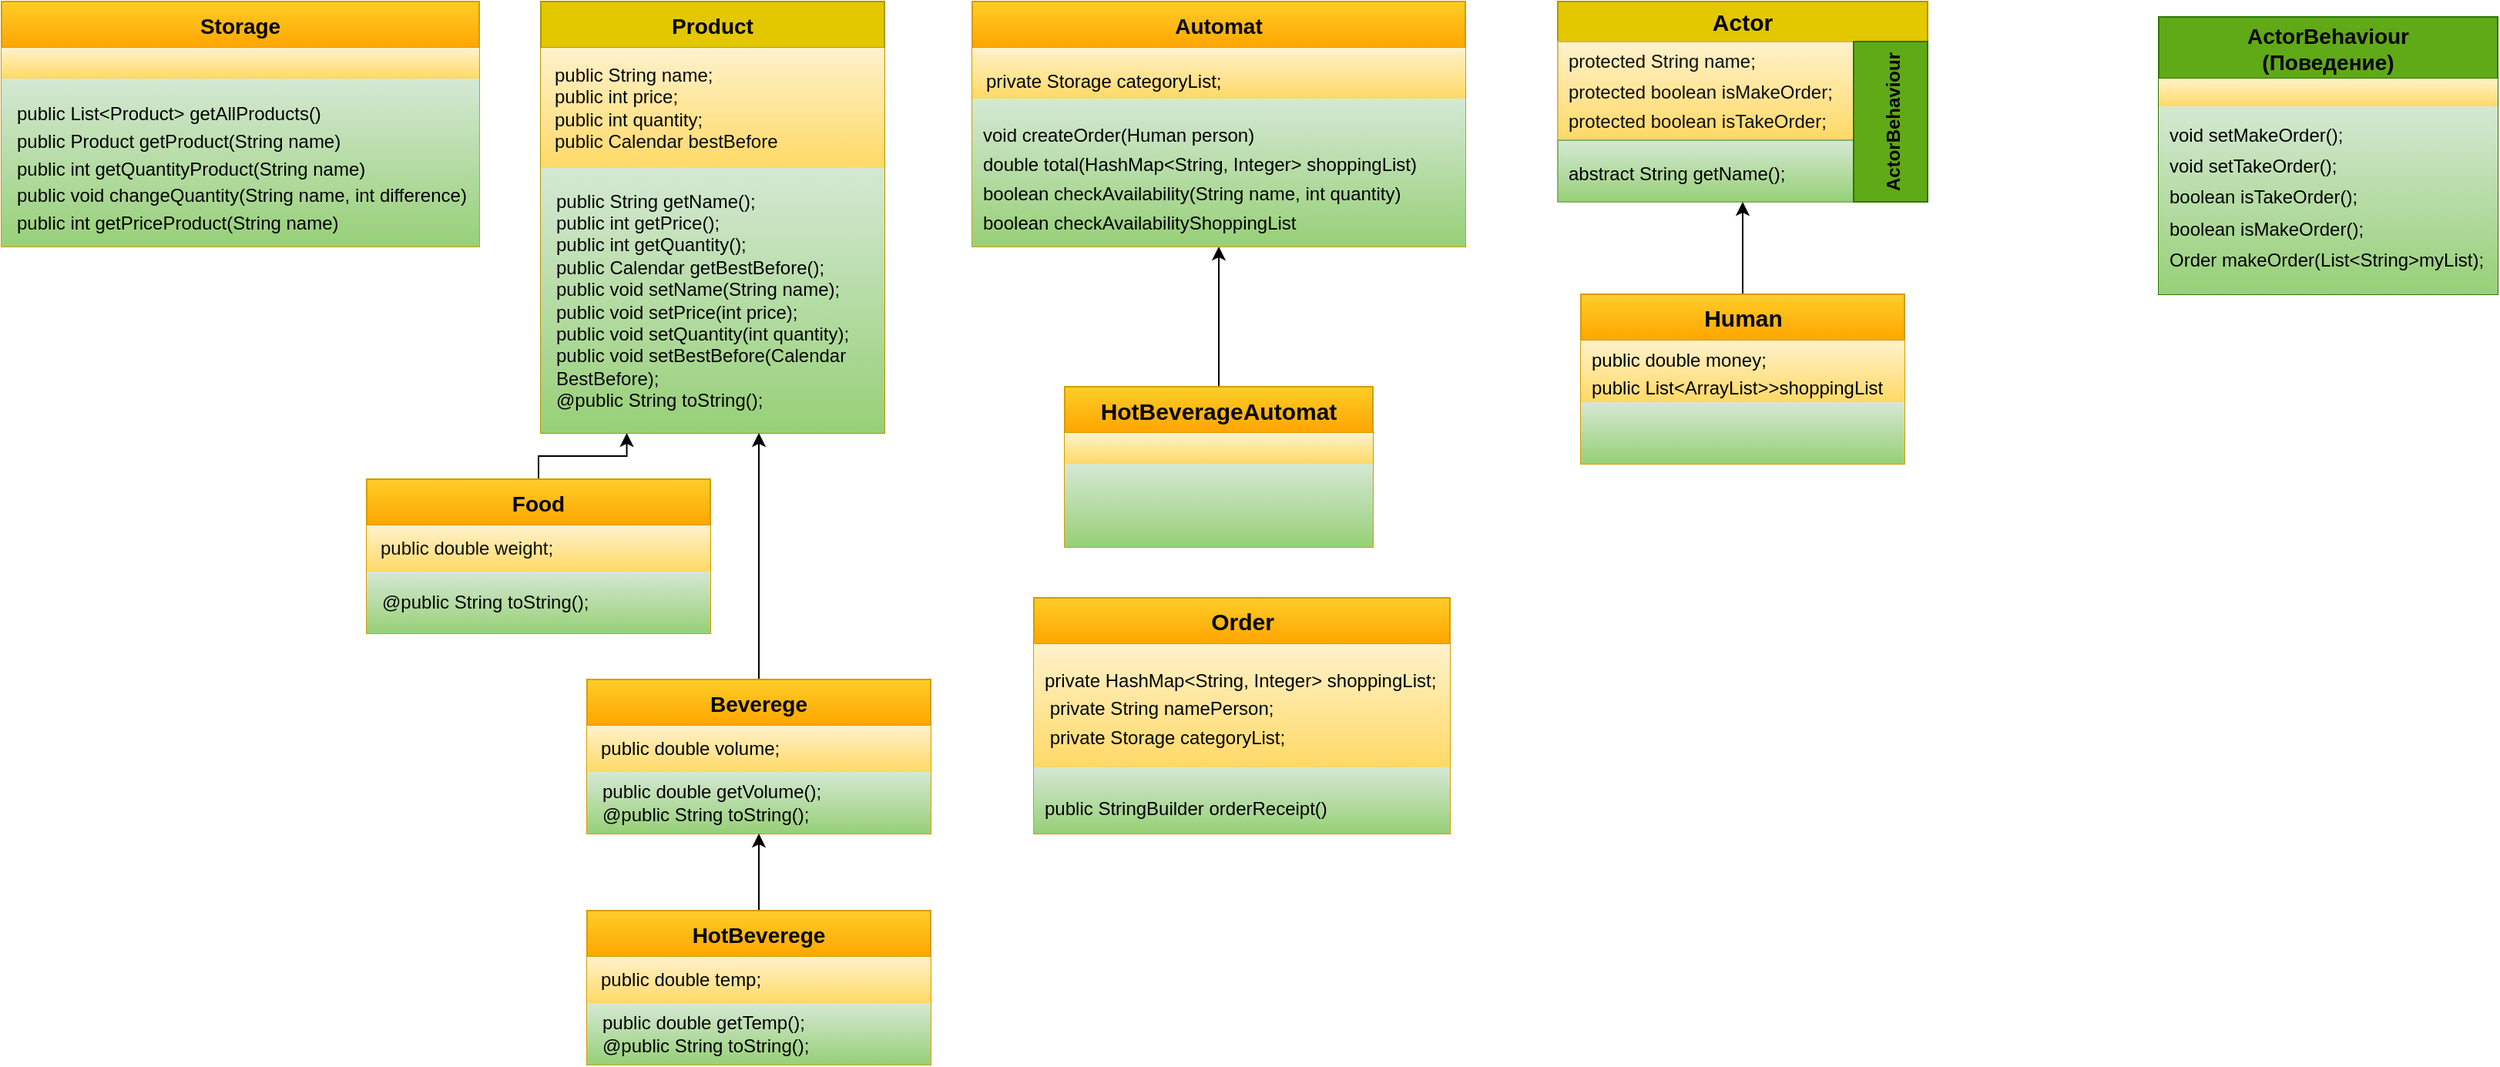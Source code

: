 <mxfile>
    <diagram name="Страница 1" id="6b8YONrSGJ_t4_LxwFBp">
        <mxGraphModel dx="2006" dy="1629" grid="1" gridSize="10" guides="1" tooltips="1" connect="1" arrows="1" fold="1" page="1" pageScale="1" pageWidth="1169" pageHeight="827" background="none" math="0" shadow="0">
            <root>
                <mxCell id="0"/>
                <mxCell id="1" parent="0"/>
                <mxCell id="4" style="edgeStyle=none;rounded=0;html=1;labelBackgroundColor=default;labelBorderColor=none;strokeColor=none;" parent="1" edge="1">
                    <mxGeometry relative="1" as="geometry">
                        <mxPoint x="-45" y="330" as="targetPoint"/>
                        <mxPoint x="-45" y="414" as="sourcePoint"/>
                    </mxGeometry>
                </mxCell>
                <mxCell id="zi2TInehL0Z9uv8JIISW-27" value="Product" style="shape=table;startSize=30;container=1;collapsible=0;childLayout=tableLayout;fillColor=#e3c800;strokeColor=#B09500;fontColor=#000000;fontSize=14;fontStyle=1;align=center;" parent="1" vertex="1">
                    <mxGeometry x="-110" y="-10" width="223" height="280" as="geometry"/>
                </mxCell>
                <mxCell id="zi2TInehL0Z9uv8JIISW-28" value="" style="shape=tableRow;horizontal=0;startSize=0;swimlaneHead=0;swimlaneBody=0;strokeColor=inherit;top=0;left=0;bottom=0;right=0;collapsible=0;dropTarget=0;fillColor=none;points=[[0,0.5],[1,0.5]];portConstraint=eastwest;" parent="zi2TInehL0Z9uv8JIISW-27" vertex="1">
                    <mxGeometry y="30" width="223" height="78" as="geometry"/>
                </mxCell>
                <mxCell id="zi2TInehL0Z9uv8JIISW-29" value="&lt;div style=&quot;border-color: var(--border-color);&quot;&gt;&lt;font color=&quot;#080808&quot;&gt;public String name;&lt;/font&gt;&lt;/div&gt;&lt;div style=&quot;border-color: var(--border-color);&quot;&gt;&lt;font color=&quot;#080808&quot;&gt;public int price;&lt;/font&gt;&lt;/div&gt;&lt;div style=&quot;border-color: var(--border-color);&quot;&gt;&lt;font color=&quot;#080808&quot;&gt;public int quantity;&lt;/font&gt;&lt;/div&gt;&lt;div style=&quot;border-color: var(--border-color);&quot;&gt;&lt;font color=&quot;#080808&quot;&gt;public Calendar bestBefore&lt;/font&gt;&lt;/div&gt;" style="shape=partialRectangle;html=1;whiteSpace=wrap;connectable=0;strokeColor=#d6b656;overflow=hidden;fillColor=#fff2cc;top=0;left=0;bottom=0;right=0;pointerEvents=1;align=left;spacingLeft=7;gradientColor=#ffd966;" parent="zi2TInehL0Z9uv8JIISW-28" vertex="1">
                    <mxGeometry width="223" height="78" as="geometry">
                        <mxRectangle width="223" height="78" as="alternateBounds"/>
                    </mxGeometry>
                </mxCell>
                <mxCell id="zi2TInehL0Z9uv8JIISW-30" value="" style="shape=tableRow;horizontal=0;startSize=0;swimlaneHead=0;swimlaneBody=0;strokeColor=inherit;top=0;left=0;bottom=0;right=0;collapsible=0;dropTarget=0;fillColor=none;points=[[0,0.5],[1,0.5]];portConstraint=eastwest;" parent="zi2TInehL0Z9uv8JIISW-27" vertex="1">
                    <mxGeometry y="108" width="223" height="172" as="geometry"/>
                </mxCell>
                <mxCell id="zi2TInehL0Z9uv8JIISW-31" value="&lt;div style=&quot;border-color: var(--border-color);&quot;&gt;&lt;font color=&quot;#030303&quot;&gt;public String getName();&lt;/font&gt;&lt;/div&gt;&lt;div style=&quot;border-color: var(--border-color);&quot;&gt;&lt;font color=&quot;#030303&quot;&gt;public int getPrice();&lt;/font&gt;&lt;/div&gt;&lt;div style=&quot;border-color: var(--border-color);&quot;&gt;&lt;font color=&quot;#030303&quot;&gt;public int getQuantity();&lt;/font&gt;&lt;/div&gt;&lt;div style=&quot;border-color: var(--border-color);&quot;&gt;&lt;font color=&quot;#030303&quot;&gt;public Calendar getBestBefore();&lt;/font&gt;&lt;/div&gt;&lt;div style=&quot;border-color: var(--border-color);&quot;&gt;&lt;font color=&quot;#030303&quot;&gt;public void setName(String name);&lt;/font&gt;&lt;/div&gt;&lt;div style=&quot;border-color: var(--border-color);&quot;&gt;&lt;font color=&quot;#030303&quot;&gt;public void setPrice(int price);&lt;/font&gt;&lt;/div&gt;&lt;div style=&quot;border-color: var(--border-color);&quot;&gt;&lt;font color=&quot;#030303&quot;&gt;public void setQuantity(int quantity);&lt;/font&gt;&lt;/div&gt;&lt;div style=&quot;border-color: var(--border-color);&quot;&gt;&lt;font color=&quot;#030303&quot;&gt;public void setBestBefore(Calendar BestBefore);&lt;/font&gt;&lt;/div&gt;&lt;div style=&quot;border-color: var(--border-color);&quot;&gt;&lt;font color=&quot;#030303&quot;&gt;@public String toString();&lt;/font&gt;&lt;/div&gt;" style="shape=partialRectangle;html=1;whiteSpace=wrap;connectable=0;strokeColor=#82b366;overflow=hidden;fillColor=#d5e8d4;top=0;left=0;bottom=0;right=0;pointerEvents=1;gradientColor=#97d077;spacingLeft=8;align=left;" parent="zi2TInehL0Z9uv8JIISW-30" vertex="1">
                    <mxGeometry width="223" height="172" as="geometry">
                        <mxRectangle width="223" height="172" as="alternateBounds"/>
                    </mxGeometry>
                </mxCell>
                <mxCell id="202" style="edgeStyle=orthogonalEdgeStyle;rounded=0;html=1;fontFamily=Helvetica;fontSize=12;fontColor=#000000;" edge="1" parent="1" source="13">
                    <mxGeometry relative="1" as="geometry">
                        <mxPoint x="31.5" y="270" as="targetPoint"/>
                    </mxGeometry>
                </mxCell>
                <mxCell id="13" value="Beverege" style="shape=table;startSize=30;container=1;collapsible=0;childLayout=tableLayout;fillColor=#ffcd28;strokeColor=#d79b00;gradientColor=#ffa500;fontColor=#050505;fontSize=14;fontStyle=1;align=center;" parent="1" vertex="1">
                    <mxGeometry x="-80" y="430" width="223" height="100" as="geometry"/>
                </mxCell>
                <mxCell id="14" value="" style="shape=tableRow;horizontal=0;startSize=0;swimlaneHead=0;swimlaneBody=0;strokeColor=inherit;top=0;left=0;bottom=0;right=0;collapsible=0;dropTarget=0;fillColor=none;points=[[0,0.5],[1,0.5]];portConstraint=eastwest;" parent="13" vertex="1">
                    <mxGeometry y="30" width="223" height="30" as="geometry"/>
                </mxCell>
                <mxCell id="15" value="&lt;div style=&quot;border-color: var(--border-color);&quot;&gt;&lt;span style=&quot;color: rgb(0, 0, 0);&quot;&gt;public double volume;&lt;/span&gt;&lt;br&gt;&lt;/div&gt;" style="shape=partialRectangle;html=1;whiteSpace=wrap;connectable=0;strokeColor=#d6b656;overflow=hidden;fillColor=#fff2cc;top=0;left=0;bottom=0;right=0;pointerEvents=1;align=left;spacingLeft=7;gradientColor=#ffd966;" parent="14" vertex="1">
                    <mxGeometry width="223" height="30" as="geometry">
                        <mxRectangle width="223" height="30" as="alternateBounds"/>
                    </mxGeometry>
                </mxCell>
                <mxCell id="16" value="" style="shape=tableRow;horizontal=0;startSize=0;swimlaneHead=0;swimlaneBody=0;strokeColor=inherit;top=0;left=0;bottom=0;right=0;collapsible=0;dropTarget=0;fillColor=none;points=[[0,0.5],[1,0.5]];portConstraint=eastwest;" parent="13" vertex="1">
                    <mxGeometry y="60" width="223" height="40" as="geometry"/>
                </mxCell>
                <mxCell id="17" value="&lt;div style=&quot;border-color: var(--border-color);&quot;&gt;&lt;div style=&quot;color: rgb(0, 0, 0);&quot;&gt;public double getVolume();&lt;/div&gt;&lt;div style=&quot;color: rgb(0, 0, 0);&quot;&gt;@public String toString();&lt;/div&gt;&lt;/div&gt;" style="shape=partialRectangle;html=1;whiteSpace=wrap;connectable=0;strokeColor=#82b366;overflow=hidden;fillColor=#d5e8d4;top=0;left=0;bottom=0;right=0;pointerEvents=1;gradientColor=#97d077;spacingLeft=8;align=left;" parent="16" vertex="1">
                    <mxGeometry width="223" height="40" as="geometry">
                        <mxRectangle width="223" height="40" as="alternateBounds"/>
                    </mxGeometry>
                </mxCell>
                <mxCell id="203" style="edgeStyle=orthogonalEdgeStyle;rounded=0;html=1;entryX=0.25;entryY=1;entryDx=0;entryDy=0;fontFamily=Helvetica;fontSize=12;fontColor=#000000;" edge="1" parent="1" source="zi2TInehL0Z9uv8JIISW-32" target="zi2TInehL0Z9uv8JIISW-27">
                    <mxGeometry relative="1" as="geometry"/>
                </mxCell>
                <mxCell id="zi2TInehL0Z9uv8JIISW-32" value="Food" style="shape=table;startSize=30;container=1;collapsible=0;childLayout=tableLayout;fillColor=#ffcd28;strokeColor=#d79b00;gradientColor=#ffa500;fontColor=#050505;fontSize=14;fontStyle=1;align=center;" parent="1" vertex="1">
                    <mxGeometry x="-223" y="300" width="223" height="100" as="geometry"/>
                </mxCell>
                <mxCell id="zi2TInehL0Z9uv8JIISW-33" value="" style="shape=tableRow;horizontal=0;startSize=0;swimlaneHead=0;swimlaneBody=0;strokeColor=inherit;top=0;left=0;bottom=0;right=0;collapsible=0;dropTarget=0;fillColor=none;points=[[0,0.5],[1,0.5]];portConstraint=eastwest;" parent="zi2TInehL0Z9uv8JIISW-32" vertex="1">
                    <mxGeometry y="30" width="223" height="30" as="geometry"/>
                </mxCell>
                <mxCell id="zi2TInehL0Z9uv8JIISW-34" value="&lt;div style=&quot;border-color: var(--border-color);&quot;&gt;&lt;font color=&quot;#0d0d0d&quot;&gt;public double weight;&lt;/font&gt;&lt;br&gt;&lt;/div&gt;" style="shape=partialRectangle;html=1;whiteSpace=wrap;connectable=0;strokeColor=#d6b656;overflow=hidden;fillColor=#fff2cc;top=0;left=0;bottom=0;right=0;pointerEvents=1;align=left;spacingLeft=7;gradientColor=#ffd966;" parent="zi2TInehL0Z9uv8JIISW-33" vertex="1">
                    <mxGeometry width="223" height="30" as="geometry">
                        <mxRectangle width="223" height="30" as="alternateBounds"/>
                    </mxGeometry>
                </mxCell>
                <mxCell id="zi2TInehL0Z9uv8JIISW-35" value="" style="shape=tableRow;horizontal=0;startSize=0;swimlaneHead=0;swimlaneBody=0;strokeColor=inherit;top=0;left=0;bottom=0;right=0;collapsible=0;dropTarget=0;fillColor=none;points=[[0,0.5],[1,0.5]];portConstraint=eastwest;" parent="zi2TInehL0Z9uv8JIISW-32" vertex="1">
                    <mxGeometry y="60" width="223" height="40" as="geometry"/>
                </mxCell>
                <mxCell id="zi2TInehL0Z9uv8JIISW-36" value="&lt;div style=&quot;border-color: var(--border-color);&quot;&gt;&lt;font color=&quot;#050505&quot;&gt;@public String toString();&lt;/font&gt;&lt;br&gt;&lt;/div&gt;" style="shape=partialRectangle;html=1;whiteSpace=wrap;connectable=0;strokeColor=#82b366;overflow=hidden;fillColor=#d5e8d4;top=0;left=0;bottom=0;right=0;pointerEvents=1;gradientColor=#97d077;spacingLeft=8;align=left;" parent="zi2TInehL0Z9uv8JIISW-35" vertex="1">
                    <mxGeometry width="223" height="40" as="geometry">
                        <mxRectangle width="223" height="40" as="alternateBounds"/>
                    </mxGeometry>
                </mxCell>
                <mxCell id="188" style="edgeStyle=orthogonalEdgeStyle;curved=1;html=1;entryX=0.5;entryY=1;entryDx=0;entryDy=0;fontFamily=Helvetica;fontSize=12;fontColor=#000000;" parent="1" source="19" target="13" edge="1">
                    <mxGeometry relative="1" as="geometry"/>
                </mxCell>
                <mxCell id="19" value="HotBeverege" style="shape=table;startSize=30;container=1;collapsible=0;childLayout=tableLayout;fillColor=#ffcd28;strokeColor=#d79b00;gradientColor=#ffa500;fontColor=#050505;fontSize=14;fontStyle=1;align=center;" parent="1" vertex="1">
                    <mxGeometry x="-80" y="580" width="223" height="100" as="geometry"/>
                </mxCell>
                <mxCell id="20" value="" style="shape=tableRow;horizontal=0;startSize=0;swimlaneHead=0;swimlaneBody=0;strokeColor=inherit;top=0;left=0;bottom=0;right=0;collapsible=0;dropTarget=0;fillColor=none;points=[[0,0.5],[1,0.5]];portConstraint=eastwest;" parent="19" vertex="1">
                    <mxGeometry y="30" width="223" height="30" as="geometry"/>
                </mxCell>
                <mxCell id="21" value="&lt;div style=&quot;border-color: var(--border-color);&quot;&gt;&lt;span style=&quot;color: rgb(0, 0, 0);&quot;&gt;public double temp;&lt;/span&gt;&lt;br&gt;&lt;/div&gt;" style="shape=partialRectangle;html=1;whiteSpace=wrap;connectable=0;strokeColor=#d6b656;overflow=hidden;fillColor=#fff2cc;top=0;left=0;bottom=0;right=0;pointerEvents=1;align=left;spacingLeft=7;gradientColor=#ffd966;" parent="20" vertex="1">
                    <mxGeometry width="223" height="30" as="geometry">
                        <mxRectangle width="223" height="30" as="alternateBounds"/>
                    </mxGeometry>
                </mxCell>
                <mxCell id="22" value="" style="shape=tableRow;horizontal=0;startSize=0;swimlaneHead=0;swimlaneBody=0;strokeColor=inherit;top=0;left=0;bottom=0;right=0;collapsible=0;dropTarget=0;fillColor=none;points=[[0,0.5],[1,0.5]];portConstraint=eastwest;" parent="19" vertex="1">
                    <mxGeometry y="60" width="223" height="40" as="geometry"/>
                </mxCell>
                <mxCell id="23" value="&lt;div style=&quot;border-color: var(--border-color);&quot;&gt;&lt;div style=&quot;color: rgb(0, 0, 0);&quot;&gt;&lt;div&gt;public double getTemp();&lt;/div&gt;&lt;div&gt;@public String toString();&lt;/div&gt;&lt;/div&gt;&lt;/div&gt;" style="shape=partialRectangle;html=1;whiteSpace=wrap;connectable=0;strokeColor=#82b366;overflow=hidden;fillColor=#d5e8d4;top=0;left=0;bottom=0;right=0;pointerEvents=1;gradientColor=#97d077;spacingLeft=8;align=left;" parent="22" vertex="1">
                    <mxGeometry width="223" height="40" as="geometry">
                        <mxRectangle width="223" height="40" as="alternateBounds"/>
                    </mxGeometry>
                </mxCell>
                <mxCell id="196" style="edgeStyle=orthogonalEdgeStyle;html=1;entryX=0.5;entryY=1;entryDx=0;entryDy=0;fontFamily=Helvetica;fontSize=12;fontColor=#000000;rounded=0;" parent="1" source="24" target="29" edge="1">
                    <mxGeometry relative="1" as="geometry"/>
                </mxCell>
                <mxCell id="24" value="HotBeverageAutomat" style="shape=table;startSize=30;container=1;collapsible=0;childLayout=tableLayout;fillColor=#ffcd28;strokeColor=#d79b00;gradientColor=#ffa500;fontColor=#050505;fontSize=15;fontStyle=1;align=center;" parent="1" vertex="1">
                    <mxGeometry x="230" y="240" width="200" height="104" as="geometry"/>
                </mxCell>
                <mxCell id="25" value="" style="shape=tableRow;horizontal=0;startSize=0;swimlaneHead=0;swimlaneBody=0;strokeColor=inherit;top=0;left=0;bottom=0;right=0;collapsible=0;dropTarget=0;fillColor=none;points=[[0,0.5],[1,0.5]];portConstraint=eastwest;" parent="24" vertex="1">
                    <mxGeometry y="30" width="200" height="20" as="geometry"/>
                </mxCell>
                <mxCell id="26" value="&lt;div style=&quot;border-color: var(--border-color);&quot;&gt;&lt;br&gt;&lt;/div&gt;" style="shape=partialRectangle;html=1;whiteSpace=wrap;connectable=0;strokeColor=#d6b656;overflow=hidden;fillColor=#fff2cc;top=0;left=0;bottom=0;right=0;pointerEvents=1;align=left;spacingLeft=7;gradientColor=#ffd966;" parent="25" vertex="1">
                    <mxGeometry width="200" height="20" as="geometry">
                        <mxRectangle width="200" height="20" as="alternateBounds"/>
                    </mxGeometry>
                </mxCell>
                <mxCell id="27" value="" style="shape=tableRow;horizontal=0;startSize=0;swimlaneHead=0;swimlaneBody=0;strokeColor=inherit;top=0;left=0;bottom=0;right=0;collapsible=0;dropTarget=0;fillColor=none;points=[[0,0.5],[1,0.5]];portConstraint=eastwest;align=left;" parent="24" vertex="1">
                    <mxGeometry y="50" width="200" height="54" as="geometry"/>
                </mxCell>
                <mxCell id="28" value="&lt;div style=&quot;border-color: var(--border-color);&quot;&gt;&lt;p style=&quot;line-height: 138%;&quot;&gt;&lt;br&gt;&lt;/p&gt;&lt;/div&gt;" style="shape=partialRectangle;html=1;whiteSpace=wrap;connectable=0;strokeColor=#82b366;overflow=hidden;fillColor=#d5e8d4;top=0;left=0;bottom=0;right=0;pointerEvents=1;gradientColor=#97d077;spacingLeft=5;align=left;spacingRight=5;" parent="27" vertex="1">
                    <mxGeometry width="200" height="54" as="geometry">
                        <mxRectangle width="200" height="54" as="alternateBounds"/>
                    </mxGeometry>
                </mxCell>
                <mxCell id="29" value="Automat" style="shape=table;startSize=30;container=1;collapsible=0;childLayout=tableLayout;fillColor=#ffcd28;strokeColor=#d79b00;gradientColor=#ffa500;fontColor=#050505;fontSize=14;fontStyle=1;align=center;" parent="1" vertex="1">
                    <mxGeometry x="170" y="-10" width="320" height="159" as="geometry"/>
                </mxCell>
                <mxCell id="30" value="" style="shape=tableRow;horizontal=0;startSize=0;swimlaneHead=0;swimlaneBody=0;strokeColor=inherit;top=0;left=0;bottom=0;right=0;collapsible=0;dropTarget=0;fillColor=none;points=[[0,0.5],[1,0.5]];portConstraint=eastwest;verticalAlign=top;textOpacity=80;" parent="29" vertex="1">
                    <mxGeometry y="30" width="320" height="33" as="geometry"/>
                </mxCell>
                <mxCell id="31" value="&lt;div style=&quot;border-color: var(--border-color); line-height: 118%;&quot;&gt;&lt;p style=&quot;line-height: 118%;&quot;&gt;&lt;font style=&quot;&quot; color=&quot;#000000&quot;&gt;private Storage categoryList;&lt;/font&gt;&lt;/p&gt;&lt;/div&gt;" style="shape=partialRectangle;html=1;whiteSpace=wrap;connectable=0;strokeColor=#d6b656;overflow=hidden;fillColor=#fff2cc;top=0;left=0;bottom=0;right=0;pointerEvents=1;align=left;spacingLeft=7;gradientColor=#ffd966;" parent="30" vertex="1">
                    <mxGeometry width="320" height="33" as="geometry">
                        <mxRectangle width="320" height="33" as="alternateBounds"/>
                    </mxGeometry>
                </mxCell>
                <mxCell id="32" value="" style="shape=tableRow;horizontal=0;startSize=0;swimlaneHead=0;swimlaneBody=0;strokeColor=inherit;top=0;left=0;bottom=0;right=0;collapsible=0;dropTarget=0;fillColor=none;points=[[0,0.5],[1,0.5]];portConstraint=eastwest;spacingRight=5;textOpacity=90;" parent="29" vertex="1">
                    <mxGeometry y="63" width="320" height="96" as="geometry"/>
                </mxCell>
                <mxCell id="33" value="&lt;div style=&quot;border-color: var(--border-color); line-height: 160%;&quot;&gt;&lt;p style=&quot;line-height: 160%;&quot;&gt;&lt;font color=&quot;#000000&quot;&gt;void createOrder(Human person)&lt;br&gt;double total(HashMap&amp;lt;String, Integer&amp;gt; shoppingList)&lt;br&gt;boolean checkAvailability(String name, int quantity)&lt;br&gt;boolean checkAvailabilityShoppingList&lt;br&gt;&lt;/font&gt;&lt;/p&gt;&lt;div style=&quot;background-color: rgb(31, 31, 31); font-family: &amp;quot;Fira Code&amp;quot;, Consolas, &amp;quot;Courier New&amp;quot;, monospace; font-size: 14px; line-height: 160%;&quot;&gt;&lt;div style=&quot;line-height: 160%;&quot;&gt;&lt;br&gt;&lt;/div&gt;&lt;/div&gt;&lt;/div&gt;" style="shape=partialRectangle;html=1;whiteSpace=wrap;connectable=0;strokeColor=#82b366;overflow=hidden;fillColor=#d5e8d4;top=0;left=0;bottom=0;right=0;pointerEvents=1;gradientColor=#97d077;spacingLeft=5;align=left;" parent="32" vertex="1">
                    <mxGeometry width="320" height="96" as="geometry">
                        <mxRectangle width="320" height="96" as="alternateBounds"/>
                    </mxGeometry>
                </mxCell>
                <mxCell id="34" value="ActorBehaviour&#10;(Поведение)" style="shape=table;startSize=40;container=1;collapsible=0;childLayout=tableLayout;fillColor=#60a917;fontColor=#050505;strokeColor=#2D7600;fontSize=14;fontStyle=1;align=center;" parent="1" vertex="1">
                    <mxGeometry x="940" width="220" height="180" as="geometry"/>
                </mxCell>
                <mxCell id="35" value="" style="shape=tableRow;horizontal=0;startSize=0;swimlaneHead=0;swimlaneBody=0;strokeColor=#d6b656;top=0;left=0;bottom=0;right=0;collapsible=0;dropTarget=0;fillColor=#fff2cc;points=[[0,0.5],[1,0.5]];portConstraint=eastwest;" parent="34" vertex="1">
                    <mxGeometry y="40" width="220" height="18" as="geometry"/>
                </mxCell>
                <mxCell id="36" value="" style="shape=partialRectangle;html=1;whiteSpace=wrap;connectable=0;strokeColor=#d6b656;overflow=hidden;fillColor=#fff2cc;top=0;left=0;bottom=0;right=0;pointerEvents=1;gradientColor=#ffd966;align=left;spacingLeft=5;" parent="35" vertex="1">
                    <mxGeometry width="220" height="18" as="geometry">
                        <mxRectangle width="220" height="18" as="alternateBounds"/>
                    </mxGeometry>
                </mxCell>
                <mxCell id="37" value="" style="shape=tableRow;horizontal=0;startSize=0;swimlaneHead=0;swimlaneBody=0;strokeColor=inherit;top=0;left=0;bottom=0;right=0;collapsible=0;dropTarget=0;fillColor=none;points=[[0,0.5],[1,0.5]];portConstraint=eastwest;" parent="34" vertex="1">
                    <mxGeometry y="58" width="220" height="122" as="geometry"/>
                </mxCell>
                <mxCell id="38" value="&lt;p style=&quot;line-height: 70%;&quot;&gt;&lt;font style=&quot;font-size: 12px;&quot;&gt;void setMakeOrder();&lt;/font&gt;&lt;/p&gt;&lt;p style=&quot;line-height: 70%;&quot;&gt;&lt;font style=&quot;font-size: 12px;&quot;&gt;void setTakeOrder();&lt;/font&gt;&lt;/p&gt;&lt;p style=&quot;line-height: 70%;&quot;&gt;&lt;span style=&quot;background-color: initial;&quot;&gt;boolean isTakeOrder();&lt;/span&gt;&lt;/p&gt;&lt;p style=&quot;line-height: 70%;&quot;&gt;&lt;span style=&quot;background-color: initial;&quot;&gt;boolean isMakeOrder();&lt;/span&gt;&lt;/p&gt;&lt;p style=&quot;line-height: 70%;&quot;&gt;&lt;span style=&quot;background-color: initial;&quot;&gt;Order makeOrder(List&amp;lt;String&amp;gt;myList);&lt;/span&gt;&lt;/p&gt;&lt;p style=&quot;line-height: 70%;&quot;&gt;&lt;br&gt;&lt;/p&gt;" style="shape=partialRectangle;html=1;whiteSpace=wrap;connectable=0;strokeColor=#82b366;overflow=hidden;fillColor=#d5e8d4;top=0;left=0;bottom=0;right=0;pointerEvents=1;gradientColor=#97d077;fontColor=#000000;spacingLeft=5;align=left;verticalAlign=middle;" parent="37" vertex="1">
                    <mxGeometry width="220" height="122" as="geometry">
                        <mxRectangle width="220" height="122" as="alternateBounds"/>
                    </mxGeometry>
                </mxCell>
                <mxCell id="114" value="" style="group;align=center;spacingLeft=4;labelPosition=center;verticalLabelPosition=top;verticalAlign=bottom;" parent="1" vertex="1" connectable="0">
                    <mxGeometry x="550" y="-10" width="240" height="130" as="geometry"/>
                </mxCell>
                <mxCell id="115" value="&lt;b style=&quot;font-size: 15px;&quot;&gt;&lt;font style=&quot;font-size: 15px;&quot; color=&quot;#000000&quot;&gt;Actor&lt;/font&gt;&lt;/b&gt;" style="rounded=0;whiteSpace=wrap;html=1;labelBackgroundColor=none;fontSize=15;fillColor=#e3c800;strokeColor=#B09500;fontColor=#000000;" parent="114" vertex="1">
                    <mxGeometry width="240" height="26" as="geometry"/>
                </mxCell>
                <mxCell id="176" style="edgeStyle=orthogonalEdgeStyle;html=1;exitX=0.5;exitY=1;exitDx=0;exitDy=0;entryX=0.5;entryY=0;entryDx=0;entryDy=0;fontFamily=Helvetica;fontSize=12;fontColor=#000000;" parent="114" source="116" target="117" edge="1">
                    <mxGeometry relative="1" as="geometry"/>
                </mxCell>
                <mxCell id="177" style="edgeStyle=orthogonalEdgeStyle;html=1;exitX=0.5;exitY=1;exitDx=0;exitDy=0;fontFamily=Helvetica;fontSize=12;fontColor=#000000;" parent="114" source="116" target="117" edge="1">
                    <mxGeometry relative="1" as="geometry">
                        <Array as="points">
                            <mxPoint x="96" y="99.412"/>
                            <mxPoint x="96" y="99.412"/>
                        </Array>
                    </mxGeometry>
                </mxCell>
                <mxCell id="116" value="&lt;p style=&quot;line-height: 117%;&quot;&gt;&lt;font color=&quot;#0d0d0d&quot;&gt;&lt;span style=&quot;font-size: 12px;&quot;&gt;protected String name;&lt;br&gt;protected boolean isMakeOrder;&lt;br&gt;protected boolean isTakeOrder;&lt;br&gt;&lt;/span&gt;&lt;/font&gt;&lt;/p&gt;" style="rounded=0;whiteSpace=wrap;html=1;labelBackgroundColor=none;fontSize=16;fillColor=#fff2cc;gradientColor=#ffd966;strokeColor=#d6b656;align=left;spacingLeft=5;verticalAlign=middle;" parent="114" vertex="1">
                    <mxGeometry y="26" width="192" height="64" as="geometry"/>
                </mxCell>
                <mxCell id="117" value="&lt;font color=&quot;#000000&quot;&gt;&lt;span style=&quot;font-size: 12px;&quot;&gt;abstract String getName();&lt;/span&gt;&lt;/font&gt;" style="rounded=0;whiteSpace=wrap;html=1;labelBackgroundColor=none;fontSize=16;fillColor=#d5e8d4;gradientColor=#97d077;strokeColor=#82b366;align=left;spacingLeft=5;" parent="114" vertex="1">
                    <mxGeometry y="90" width="192" height="40" as="geometry"/>
                </mxCell>
                <mxCell id="118" value="&lt;font color=&quot;#000000&quot; style=&quot;&quot;&gt;&lt;font style=&quot;font-size: 12px;&quot;&gt;ActorBehaviour&lt;/font&gt;&lt;br&gt;&lt;/font&gt;" style="rounded=0;whiteSpace=wrap;html=1;labelBackgroundColor=none;fontSize=15;fontColor=#ffffff;fillColor=#60a917;strokeColor=#2D7600;horizontal=0;fontStyle=1" parent="114" vertex="1">
                    <mxGeometry x="192" y="26" width="48" height="104" as="geometry"/>
                </mxCell>
                <mxCell id="185" style="edgeStyle=orthogonalEdgeStyle;html=1;fontFamily=Helvetica;fontSize=12;fontColor=#000000;curved=1;" parent="1" source="180" edge="1">
                    <mxGeometry relative="1" as="geometry">
                        <mxPoint x="670.0" y="120" as="targetPoint"/>
                    </mxGeometry>
                </mxCell>
                <mxCell id="180" value="&lt;font style=&quot;font-size: 15px;&quot;&gt;Human&lt;/font&gt;" style="shape=table;startSize=30;container=1;collapsible=0;childLayout=tableLayout;fillColor=#ffcd28;strokeColor=#d79b00;gradientColor=#ffa500;fontColor=#050505;fontSize=14;fontStyle=1;labelBackgroundColor=none;fontFamily=Helvetica;html=1;" parent="1" vertex="1">
                    <mxGeometry x="565" y="180" width="210" height="110" as="geometry"/>
                </mxCell>
                <mxCell id="181" value="" style="shape=tableRow;horizontal=0;startSize=0;swimlaneHead=0;swimlaneBody=0;strokeColor=inherit;top=0;left=0;bottom=0;right=0;collapsible=0;dropTarget=0;fillColor=none;points=[[0,0.5],[1,0.5]];portConstraint=eastwest;labelBackgroundColor=none;fontFamily=Helvetica;fontSize=15;fontColor=#000000;html=1;" parent="180" vertex="1">
                    <mxGeometry y="30" width="210" height="40" as="geometry"/>
                </mxCell>
                <mxCell id="182" value="&lt;span style=&quot;font-size: 12px;&quot;&gt;public double money;&lt;/span&gt;&lt;br&gt;&lt;span style=&quot;font-size: 12px;&quot;&gt;public List&amp;lt;ArrayList&amp;gt;&amp;gt;shoppingList&lt;/span&gt;" style="shape=partialRectangle;html=1;whiteSpace=wrap;connectable=0;strokeColor=#d6b656;overflow=hidden;fillColor=#fff2cc;top=0;left=0;bottom=0;right=0;pointerEvents=1;gradientColor=#ffd966;labelBackgroundColor=none;fontFamily=Helvetica;fontSize=15;fontColor=#000000;align=left;spacingLeft=5;" parent="181" vertex="1">
                    <mxGeometry width="210" height="40" as="geometry">
                        <mxRectangle width="210" height="40" as="alternateBounds"/>
                    </mxGeometry>
                </mxCell>
                <mxCell id="183" value="" style="shape=tableRow;horizontal=0;startSize=0;swimlaneHead=0;swimlaneBody=0;strokeColor=inherit;top=0;left=0;bottom=0;right=0;collapsible=0;dropTarget=0;fillColor=none;points=[[0,0.5],[1,0.5]];portConstraint=eastwest;labelBackgroundColor=none;fontFamily=Helvetica;fontSize=15;fontColor=#000000;html=1;" parent="180" vertex="1">
                    <mxGeometry y="70" width="210" height="40" as="geometry"/>
                </mxCell>
                <mxCell id="184" value="" style="shape=partialRectangle;html=1;whiteSpace=wrap;connectable=0;strokeColor=#82b366;overflow=hidden;fillColor=#d5e8d4;top=0;left=0;bottom=0;right=0;pointerEvents=1;gradientColor=#97d077;labelBackgroundColor=none;fontFamily=Helvetica;fontSize=15;fontColor=#000000;align=left;" parent="183" vertex="1">
                    <mxGeometry width="210" height="40" as="geometry">
                        <mxRectangle width="210" height="40" as="alternateBounds"/>
                    </mxGeometry>
                </mxCell>
                <mxCell id="191" value="&lt;font style=&quot;font-size: 15px;&quot;&gt;Order&lt;/font&gt;" style="shape=table;startSize=30;container=1;collapsible=0;childLayout=tableLayout;fillColor=#ffcd28;strokeColor=#d79b00;gradientColor=#ffa500;fontColor=#050505;fontSize=14;fontStyle=1;labelBackgroundColor=none;fontFamily=Helvetica;html=1;spacingLeft=-1;" parent="1" vertex="1">
                    <mxGeometry x="210" y="377" width="270" height="153" as="geometry"/>
                </mxCell>
                <mxCell id="192" value="" style="shape=tableRow;horizontal=0;startSize=0;swimlaneHead=0;swimlaneBody=0;strokeColor=inherit;top=0;left=0;bottom=0;right=0;collapsible=0;dropTarget=0;fillColor=none;points=[[0,0.5],[1,0.5]];portConstraint=eastwest;labelBackgroundColor=none;fontFamily=Helvetica;fontSize=15;fontColor=#000000;html=1;spacingLeft=5;" parent="191" vertex="1">
                    <mxGeometry y="30" width="270" height="80" as="geometry"/>
                </mxCell>
                <mxCell id="193" value="&lt;div style=&quot;font-size: 12px; line-height: 25px;&quot;&gt;&lt;p style=&quot;line-height: 158%;&quot;&gt;private HashMap&amp;lt;String, Integer&amp;gt; shoppingList;&lt;br&gt;&amp;nbsp;private String namePerson;&lt;br&gt;&amp;nbsp;private Storage categoryList;&lt;/p&gt;&lt;/div&gt;" style="shape=partialRectangle;html=1;whiteSpace=wrap;connectable=0;strokeColor=#d6b656;overflow=hidden;fillColor=#fff2cc;top=0;left=0;bottom=0;right=0;pointerEvents=1;gradientColor=#ffd966;labelBackgroundColor=none;fontFamily=Helvetica;fontSize=15;fontColor=#000000;align=left;spacingLeft=5;" parent="192" vertex="1">
                    <mxGeometry width="270" height="80" as="geometry">
                        <mxRectangle width="270" height="80" as="alternateBounds"/>
                    </mxGeometry>
                </mxCell>
                <mxCell id="194" value="" style="shape=tableRow;horizontal=0;startSize=0;swimlaneHead=0;swimlaneBody=0;strokeColor=inherit;top=0;left=0;bottom=0;right=0;collapsible=0;dropTarget=0;fillColor=none;points=[[0,0.5],[1,0.5]];portConstraint=eastwest;labelBackgroundColor=none;fontFamily=Helvetica;fontSize=15;fontColor=#000000;html=1;" parent="191" vertex="1">
                    <mxGeometry y="110" width="270" height="43" as="geometry"/>
                </mxCell>
                <mxCell id="195" value="&lt;p style=&quot;font-size: 12px; line-height: 25px;&quot;&gt;public StringBuilder orderReceipt()&lt;/p&gt;" style="shape=partialRectangle;html=1;whiteSpace=wrap;connectable=0;strokeColor=#82b366;overflow=hidden;fillColor=#d5e8d4;top=0;left=0;bottom=0;right=0;pointerEvents=1;gradientColor=#97d077;labelBackgroundColor=none;fontFamily=Helvetica;fontSize=15;fontColor=#000000;align=left;spacingLeft=5;" parent="194" vertex="1">
                    <mxGeometry width="270" height="43" as="geometry">
                        <mxRectangle width="270" height="43" as="alternateBounds"/>
                    </mxGeometry>
                </mxCell>
                <mxCell id="197" value="Storage" style="shape=table;startSize=30;container=1;collapsible=0;childLayout=tableLayout;fillColor=#ffcd28;strokeColor=#d79b00;gradientColor=#ffa500;fontColor=#050505;fontSize=14;fontStyle=1;align=center;" vertex="1" parent="1">
                    <mxGeometry x="-460" y="-10" width="310" height="159" as="geometry"/>
                </mxCell>
                <mxCell id="198" value="" style="shape=tableRow;horizontal=0;startSize=0;swimlaneHead=0;swimlaneBody=0;strokeColor=inherit;top=0;left=0;bottom=0;right=0;collapsible=0;dropTarget=0;fillColor=none;points=[[0,0.5],[1,0.5]];portConstraint=eastwest;" vertex="1" parent="197">
                    <mxGeometry y="30" width="310" height="20" as="geometry"/>
                </mxCell>
                <mxCell id="199" value="&lt;div style=&quot;border-color: var(--border-color);&quot;&gt;&lt;br&gt;&lt;/div&gt;" style="shape=partialRectangle;html=1;whiteSpace=wrap;connectable=0;strokeColor=#d6b656;overflow=hidden;fillColor=#fff2cc;top=0;left=0;bottom=0;right=0;pointerEvents=1;align=left;spacingLeft=7;gradientColor=#ffd966;" vertex="1" parent="198">
                    <mxGeometry width="310" height="20" as="geometry">
                        <mxRectangle width="310" height="20" as="alternateBounds"/>
                    </mxGeometry>
                </mxCell>
                <mxCell id="200" value="" style="shape=tableRow;horizontal=0;startSize=0;swimlaneHead=0;swimlaneBody=0;strokeColor=inherit;top=0;left=0;bottom=0;right=0;collapsible=0;dropTarget=0;fillColor=none;points=[[0,0.5],[1,0.5]];portConstraint=eastwest;" vertex="1" parent="197">
                    <mxGeometry y="50" width="310" height="109" as="geometry"/>
                </mxCell>
                <mxCell id="201" value="&lt;div style=&quot;border-color: var(--border-color);&quot;&gt;&lt;div style=&quot;&quot;&gt;&lt;p style=&quot;line-height: 148%;&quot;&gt;&lt;font color=&quot;#000000&quot;&gt;public List&amp;lt;Product&amp;gt; getAllProducts()&lt;br&gt;public Product getProduct(String name)&lt;br&gt;public int getQuantityProduct(String name)&lt;br&gt;public void changeQuantity(String name, int difference)&lt;br&gt;public int getPriceProduct(String name)&lt;/font&gt;&lt;/p&gt;&lt;/div&gt;&lt;/div&gt;" style="shape=partialRectangle;html=1;whiteSpace=wrap;connectable=0;strokeColor=#82b366;overflow=hidden;fillColor=#d5e8d4;top=0;left=0;bottom=0;right=0;pointerEvents=1;gradientColor=#97d077;spacingLeft=8;align=left;" vertex="1" parent="200">
                    <mxGeometry width="310" height="109" as="geometry">
                        <mxRectangle width="310" height="109" as="alternateBounds"/>
                    </mxGeometry>
                </mxCell>
            </root>
        </mxGraphModel>
    </diagram>
</mxfile>